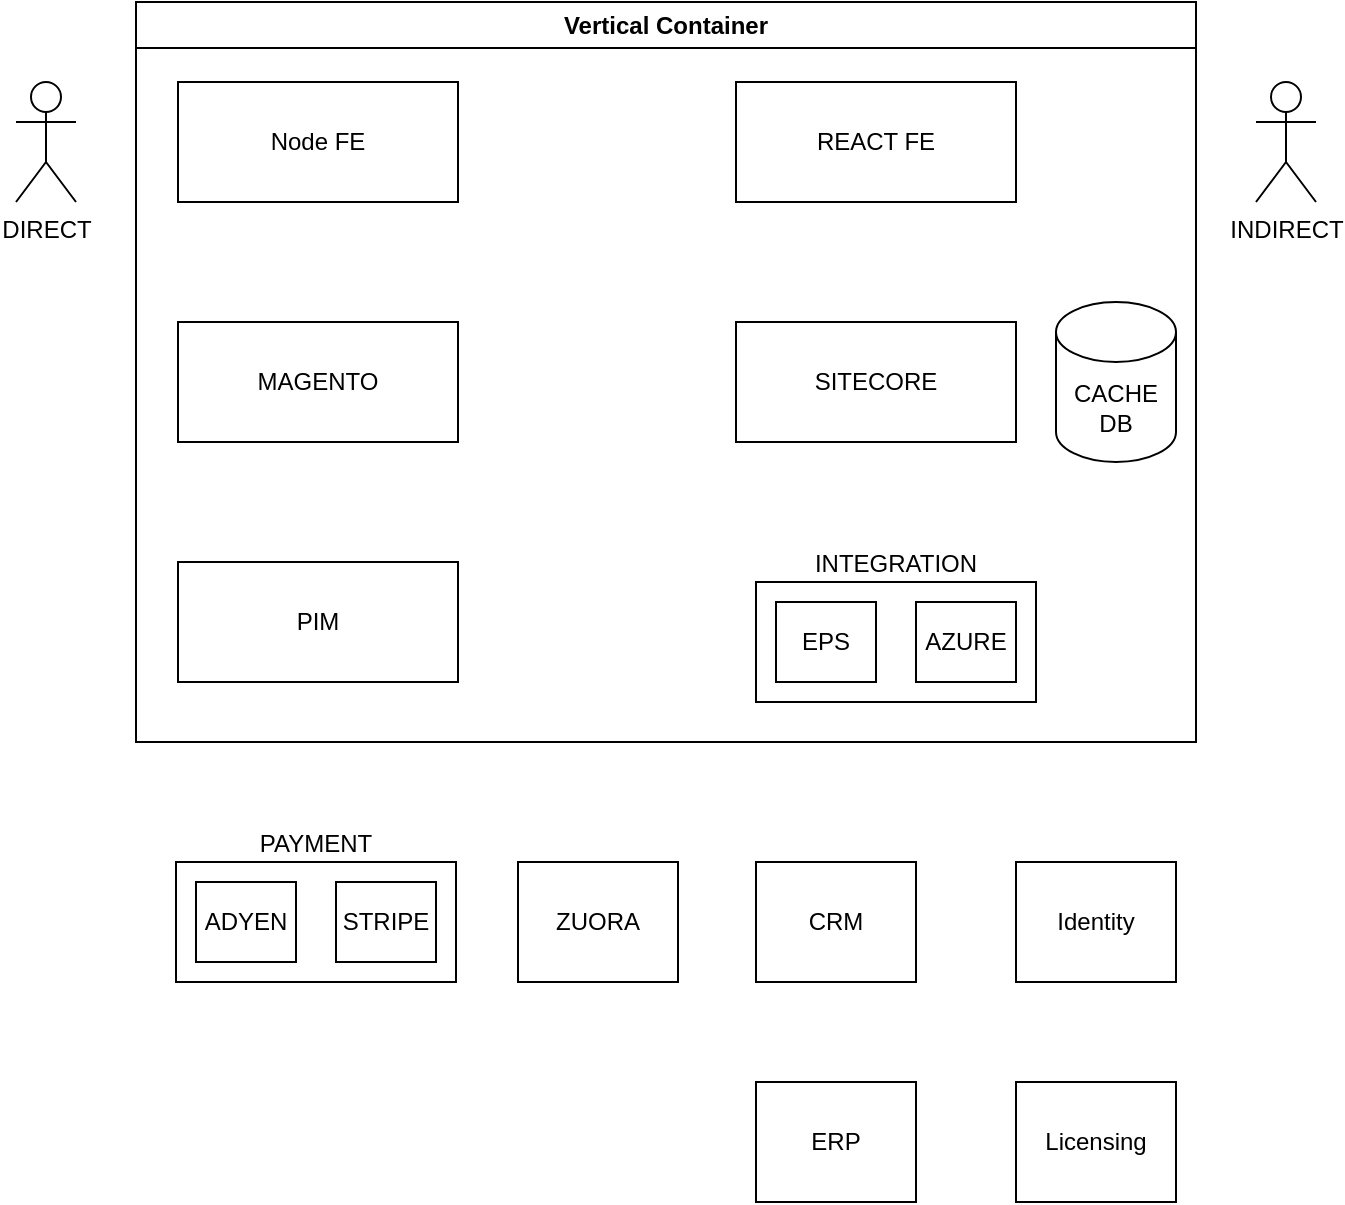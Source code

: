 <mxfile version="22.1.21" type="github">
  <diagram name="Page-1" id="LQ64xVmB2Ev9uq6ugzdT">
    <mxGraphModel dx="1133" dy="833" grid="1" gridSize="10" guides="1" tooltips="1" connect="1" arrows="1" fold="1" page="1" pageScale="1" pageWidth="850" pageHeight="1100" math="0" shadow="0">
      <root>
        <mxCell id="0" />
        <mxCell id="1" parent="0" />
        <mxCell id="CGZ44nPxHB_bCH2HpBM4-2" value="REACT FE" style="rounded=0;whiteSpace=wrap;html=1;" vertex="1" parent="1">
          <mxGeometry x="490" y="90" width="140" height="60" as="geometry" />
        </mxCell>
        <mxCell id="CGZ44nPxHB_bCH2HpBM4-3" value="Node FE" style="rounded=0;whiteSpace=wrap;html=1;" vertex="1" parent="1">
          <mxGeometry x="211" y="90" width="140" height="60" as="geometry" />
        </mxCell>
        <mxCell id="CGZ44nPxHB_bCH2HpBM4-8" value="INDIRECT" style="shape=umlActor;verticalLabelPosition=bottom;verticalAlign=top;html=1;outlineConnect=0;" vertex="1" parent="1">
          <mxGeometry x="750" y="90" width="30" height="60" as="geometry" />
        </mxCell>
        <mxCell id="CGZ44nPxHB_bCH2HpBM4-15" value="DIRECT" style="shape=umlActor;verticalLabelPosition=bottom;verticalAlign=top;html=1;outlineConnect=0;" vertex="1" parent="1">
          <mxGeometry x="130" y="90" width="30" height="60" as="geometry" />
        </mxCell>
        <mxCell id="CGZ44nPxHB_bCH2HpBM4-19" value="Vertical Container" style="swimlane;whiteSpace=wrap;html=1;" vertex="1" parent="1">
          <mxGeometry x="190" y="50" width="530" height="370" as="geometry" />
        </mxCell>
        <mxCell id="CGZ44nPxHB_bCH2HpBM4-1" value="MAGENTO" style="rounded=0;whiteSpace=wrap;html=1;" vertex="1" parent="CGZ44nPxHB_bCH2HpBM4-19">
          <mxGeometry x="21" y="160" width="140" height="60" as="geometry" />
        </mxCell>
        <mxCell id="CGZ44nPxHB_bCH2HpBM4-4" value="SITECORE" style="rounded=0;whiteSpace=wrap;html=1;" vertex="1" parent="CGZ44nPxHB_bCH2HpBM4-19">
          <mxGeometry x="300" y="160" width="140" height="60" as="geometry" />
        </mxCell>
        <mxCell id="CGZ44nPxHB_bCH2HpBM4-7" value="CACHE&lt;br&gt;DB" style="shape=cylinder3;whiteSpace=wrap;html=1;boundedLbl=1;backgroundOutline=1;size=15;" vertex="1" parent="CGZ44nPxHB_bCH2HpBM4-19">
          <mxGeometry x="460" y="150" width="60" height="80" as="geometry" />
        </mxCell>
        <mxCell id="CGZ44nPxHB_bCH2HpBM4-5" value="PIM" style="rounded=0;whiteSpace=wrap;html=1;" vertex="1" parent="CGZ44nPxHB_bCH2HpBM4-19">
          <mxGeometry x="21" y="280" width="140" height="60" as="geometry" />
        </mxCell>
        <mxCell id="CGZ44nPxHB_bCH2HpBM4-20" value="ZUORA" style="rounded=0;whiteSpace=wrap;html=1;" vertex="1" parent="1">
          <mxGeometry x="381" y="480" width="80" height="60" as="geometry" />
        </mxCell>
        <mxCell id="CGZ44nPxHB_bCH2HpBM4-25" value="" style="group" vertex="1" connectable="0" parent="1">
          <mxGeometry x="500" y="340" width="140" height="60" as="geometry" />
        </mxCell>
        <mxCell id="CGZ44nPxHB_bCH2HpBM4-26" value="INTEGRATION" style="rounded=0;whiteSpace=wrap;html=1;labelPosition=center;verticalLabelPosition=top;align=center;verticalAlign=bottom;" vertex="1" parent="CGZ44nPxHB_bCH2HpBM4-25">
          <mxGeometry width="140" height="60" as="geometry" />
        </mxCell>
        <mxCell id="CGZ44nPxHB_bCH2HpBM4-27" value="EPS" style="rounded=0;whiteSpace=wrap;html=1;" vertex="1" parent="CGZ44nPxHB_bCH2HpBM4-25">
          <mxGeometry x="10" y="10" width="50" height="40" as="geometry" />
        </mxCell>
        <mxCell id="CGZ44nPxHB_bCH2HpBM4-28" value="AZURE" style="rounded=0;whiteSpace=wrap;html=1;" vertex="1" parent="CGZ44nPxHB_bCH2HpBM4-25">
          <mxGeometry x="80" y="10" width="50" height="40" as="geometry" />
        </mxCell>
        <mxCell id="CGZ44nPxHB_bCH2HpBM4-24" value="" style="group" vertex="1" connectable="0" parent="1">
          <mxGeometry x="210" y="480" width="140" height="60" as="geometry" />
        </mxCell>
        <mxCell id="CGZ44nPxHB_bCH2HpBM4-6" value="PAYMENT" style="rounded=0;whiteSpace=wrap;html=1;labelPosition=center;verticalLabelPosition=top;align=center;verticalAlign=bottom;" vertex="1" parent="CGZ44nPxHB_bCH2HpBM4-24">
          <mxGeometry width="140" height="60" as="geometry" />
        </mxCell>
        <mxCell id="CGZ44nPxHB_bCH2HpBM4-16" value="ADYEN" style="rounded=0;whiteSpace=wrap;html=1;" vertex="1" parent="CGZ44nPxHB_bCH2HpBM4-24">
          <mxGeometry x="10" y="10" width="50" height="40" as="geometry" />
        </mxCell>
        <mxCell id="CGZ44nPxHB_bCH2HpBM4-18" value="STRIPE" style="rounded=0;whiteSpace=wrap;html=1;" vertex="1" parent="CGZ44nPxHB_bCH2HpBM4-24">
          <mxGeometry x="80" y="10" width="50" height="40" as="geometry" />
        </mxCell>
        <mxCell id="CGZ44nPxHB_bCH2HpBM4-31" value="CRM" style="rounded=0;whiteSpace=wrap;html=1;" vertex="1" parent="1">
          <mxGeometry x="500" y="480" width="80" height="60" as="geometry" />
        </mxCell>
        <mxCell id="CGZ44nPxHB_bCH2HpBM4-32" value="ERP" style="rounded=0;whiteSpace=wrap;html=1;" vertex="1" parent="1">
          <mxGeometry x="500" y="590" width="80" height="60" as="geometry" />
        </mxCell>
        <mxCell id="CGZ44nPxHB_bCH2HpBM4-33" value="Identity" style="rounded=0;whiteSpace=wrap;html=1;" vertex="1" parent="1">
          <mxGeometry x="630" y="480" width="80" height="60" as="geometry" />
        </mxCell>
        <mxCell id="CGZ44nPxHB_bCH2HpBM4-34" value="Licensing" style="rounded=0;whiteSpace=wrap;html=1;" vertex="1" parent="1">
          <mxGeometry x="630" y="590" width="80" height="60" as="geometry" />
        </mxCell>
      </root>
    </mxGraphModel>
  </diagram>
</mxfile>
